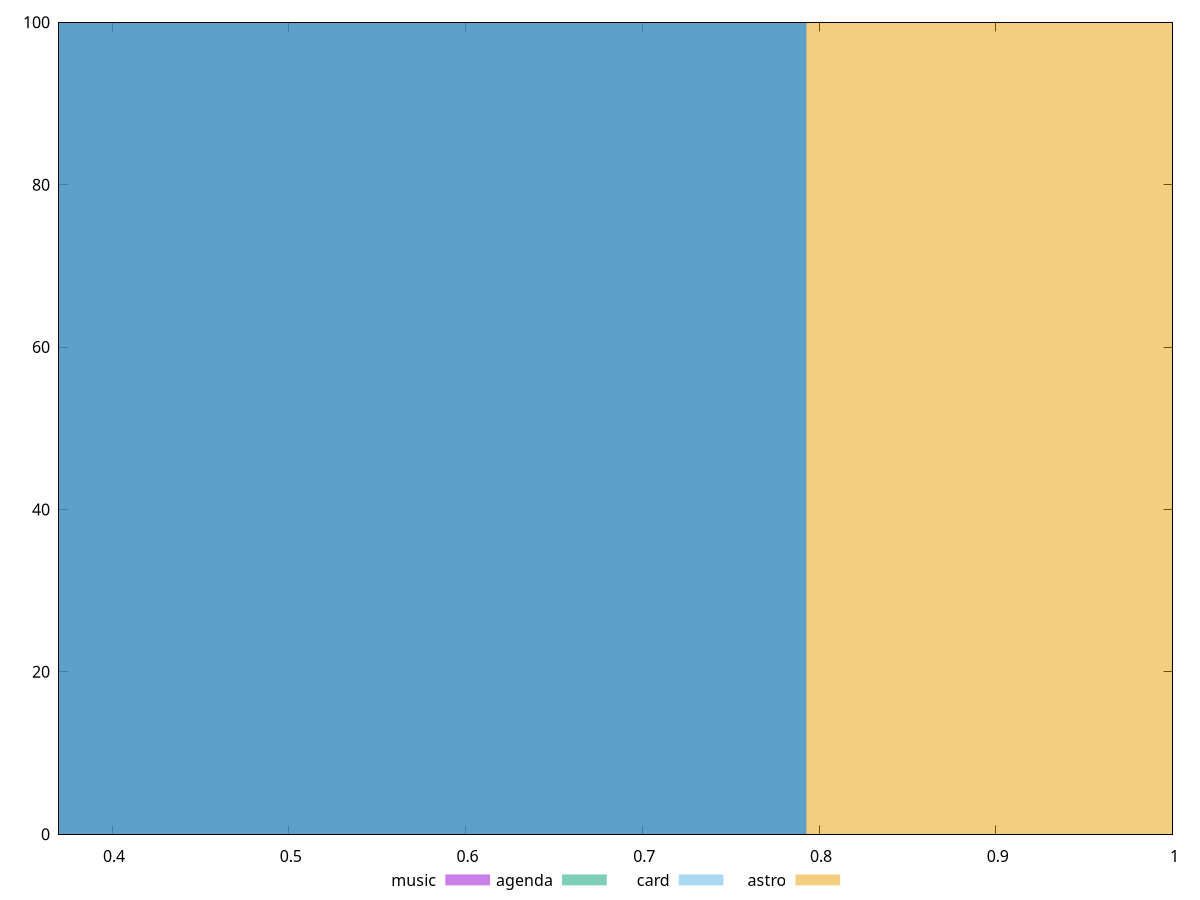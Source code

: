 reset

$music <<EOF
0.5285785754792837 100
EOF

$agenda <<EOF
0.5285785754792837 100
EOF

$card <<EOF
0.5285785754792837 100
EOF

$astro <<EOF
1.0571571509585673 100
EOF

set key outside below
set boxwidth 0.5285785754792837
set xrange [0.37:1]
set yrange [0:100]
set trange [0:100]
set style fill transparent solid 0.5 noborder
set terminal svg size 640, 520 enhanced background rgb 'white'
set output "reports/report_00032_2021-02-25T10-28-15.087Z/uses-rel-preload/comparison/histogram/all_score.svg"

plot $music title "music" with boxes, \
     $agenda title "agenda" with boxes, \
     $card title "card" with boxes, \
     $astro title "astro" with boxes

reset
